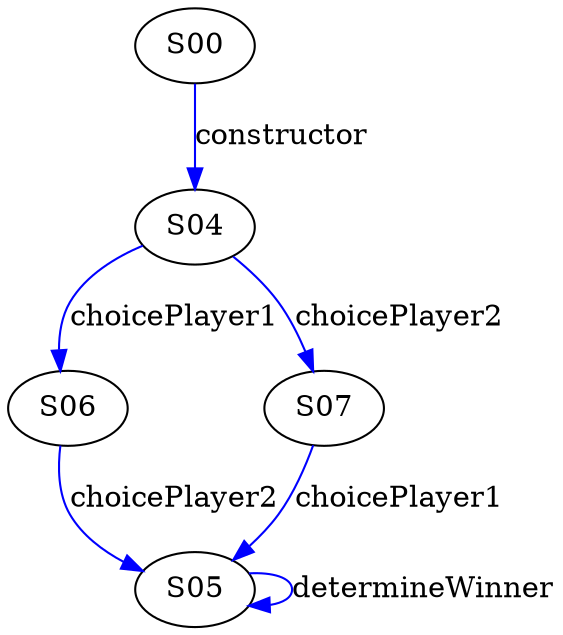 digraph {

S06->S05 [label="choicePlayer2", style="", color="blue"]
S07->S05 [label="choicePlayer1", style="", color="blue"]
S04->S07 [label="choicePlayer2", style="", color="blue"]
S00->S04 [label="constructor", style="", color="blue"]
S05->S05 [label="determineWinner", style="", color="blue"]
S04->S06 [label="choicePlayer1", style="", color="blue"]
}